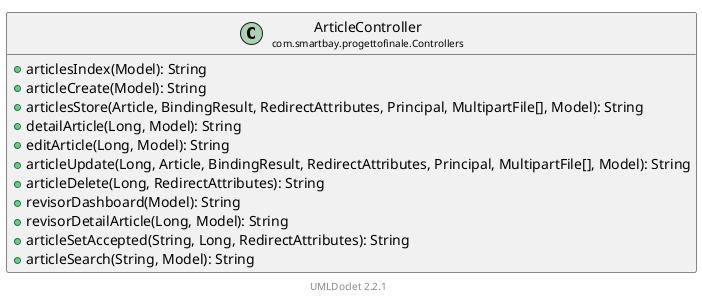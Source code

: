 @startuml
    ' Copyright to this UML and generated images belongs to the author of the corresponding Java sources.

    ' This UML was generated by UMLDoclet (C) Copyright 2016-2025 Talsma ICT.
    ' UMLDoclet 2.2.1 is licensed under the Apache License, version 2.0
    ' and contains parts of PlantUML 1.2024.7 (ASL) Copyright 2009-2025, Arnaud Roques.

    !pragma layout smetana

    set namespaceSeparator none
    hide empty fields
    hide empty methods

    class "<size:14>ArticleController\n<size:10>com.smartbay.progettofinale.Controllers" as com.smartbay.progettofinale.Controllers.ArticleController [[ArticleController.html]] {
        +articlesIndex(Model): String
        +articleCreate(Model): String
        +articlesStore(Article, BindingResult, RedirectAttributes, Principal, MultipartFile[], Model): String
        +detailArticle(Long, Model): String
        +editArticle(Long, Model): String
        +articleUpdate(Long, Article, BindingResult, RedirectAttributes, Principal, MultipartFile[], Model): String
        +articleDelete(Long, RedirectAttributes): String
        +revisorDashboard(Model): String
        +revisorDetailArticle(Long, Model): String
        +articleSetAccepted(String, Long, RedirectAttributes): String
        +articleSearch(String, Model): String
    }

    <style>
        footer {
            HyperLinkColor #8
            HyperLinkUnderlineThickness 0
        }
    </style>
    footer \n[[https://github.com/talsma-ict/umldoclet UMLDoclet 2.2.1]]
    ' Generated 2025-08-31T20:08:01.062358798+02:00[Europe/Rome]
@enduml
